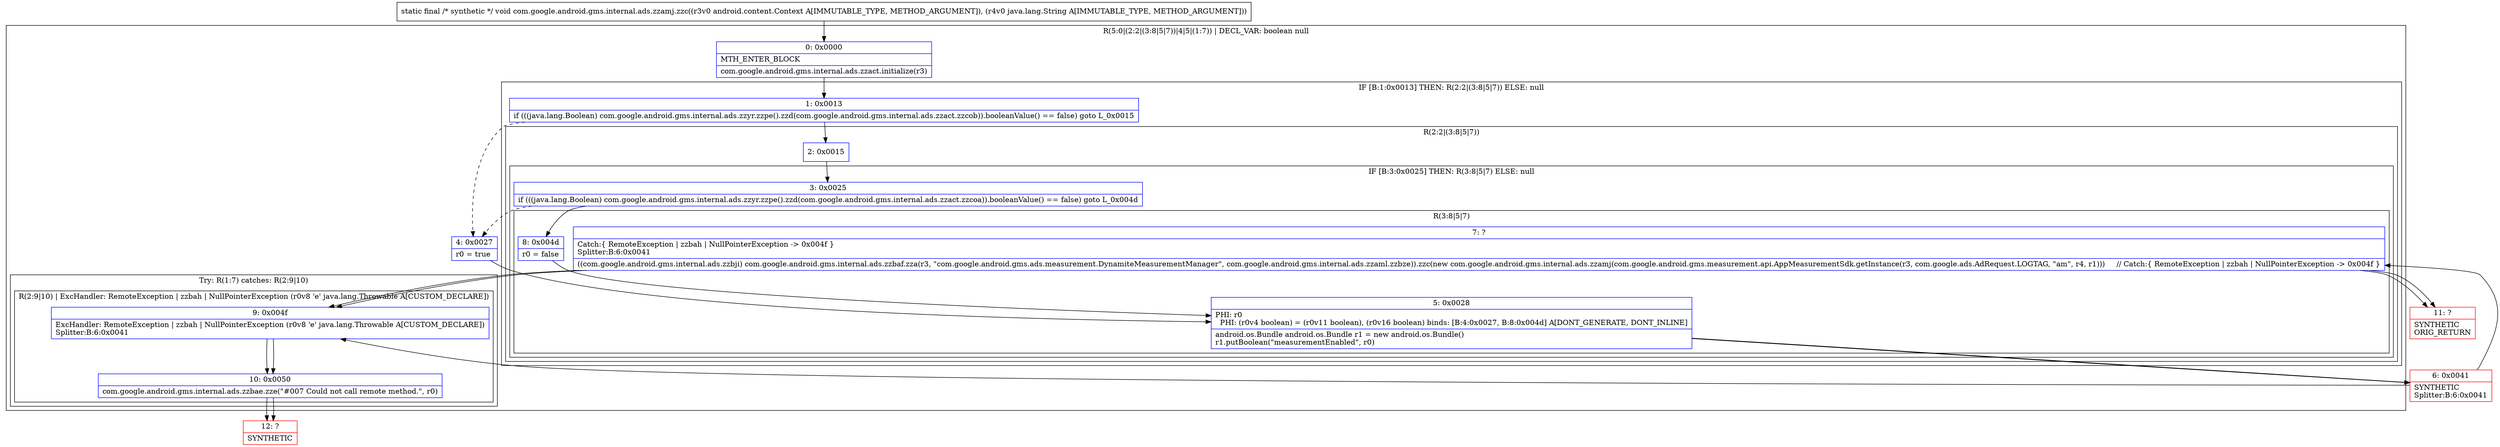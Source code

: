 digraph "CFG forcom.google.android.gms.internal.ads.zzamj.zzc(Landroid\/content\/Context;Ljava\/lang\/String;)V" {
subgraph cluster_Region_1135924119 {
label = "R(5:0|(2:2|(3:8|5|7))|4|5|(1:7)) | DECL_VAR: boolean null\l";
node [shape=record,color=blue];
Node_0 [shape=record,label="{0\:\ 0x0000|MTH_ENTER_BLOCK\l|com.google.android.gms.internal.ads.zzact.initialize(r3)\l}"];
subgraph cluster_IfRegion_95287833 {
label = "IF [B:1:0x0013] THEN: R(2:2|(3:8|5|7)) ELSE: null";
node [shape=record,color=blue];
Node_1 [shape=record,label="{1\:\ 0x0013|if (((java.lang.Boolean) com.google.android.gms.internal.ads.zzyr.zzpe().zzd(com.google.android.gms.internal.ads.zzact.zzcob)).booleanValue() == false) goto L_0x0015\l}"];
subgraph cluster_Region_242928649 {
label = "R(2:2|(3:8|5|7))";
node [shape=record,color=blue];
Node_2 [shape=record,label="{2\:\ 0x0015}"];
subgraph cluster_IfRegion_531006491 {
label = "IF [B:3:0x0025] THEN: R(3:8|5|7) ELSE: null";
node [shape=record,color=blue];
Node_3 [shape=record,label="{3\:\ 0x0025|if (((java.lang.Boolean) com.google.android.gms.internal.ads.zzyr.zzpe().zzd(com.google.android.gms.internal.ads.zzact.zzcoa)).booleanValue() == false) goto L_0x004d\l}"];
subgraph cluster_Region_530259766 {
label = "R(3:8|5|7)";
node [shape=record,color=blue];
Node_8 [shape=record,label="{8\:\ 0x004d|r0 = false\l}"];
Node_5 [shape=record,label="{5\:\ 0x0028|PHI: r0 \l  PHI: (r0v4 boolean) = (r0v11 boolean), (r0v16 boolean) binds: [B:4:0x0027, B:8:0x004d] A[DONT_GENERATE, DONT_INLINE]\l|android.os.Bundle android.os.Bundle r1 = new android.os.Bundle()\lr1.putBoolean(\"measurementEnabled\", r0)\l}"];
Node_7 [shape=record,label="{7\:\ ?|Catch:\{ RemoteException \| zzbah \| NullPointerException \-\> 0x004f \}\lSplitter:B:6:0x0041\l|((com.google.android.gms.internal.ads.zzbji) com.google.android.gms.internal.ads.zzbaf.zza(r3, \"com.google.android.gms.ads.measurement.DynamiteMeasurementManager\", com.google.android.gms.internal.ads.zzaml.zzbze)).zzc(new com.google.android.gms.internal.ads.zzamj(com.google.android.gms.measurement.api.AppMeasurementSdk.getInstance(r3, com.google.ads.AdRequest.LOGTAG, \"am\", r4, r1)))     \/\/ Catch:\{ RemoteException \| zzbah \| NullPointerException \-\> 0x004f \}\l}"];
}
}
}
}
Node_4 [shape=record,label="{4\:\ 0x0027|r0 = true\l}"];
Node_5 [shape=record,label="{5\:\ 0x0028|PHI: r0 \l  PHI: (r0v4 boolean) = (r0v11 boolean), (r0v16 boolean) binds: [B:4:0x0027, B:8:0x004d] A[DONT_GENERATE, DONT_INLINE]\l|android.os.Bundle android.os.Bundle r1 = new android.os.Bundle()\lr1.putBoolean(\"measurementEnabled\", r0)\l}"];
subgraph cluster_TryCatchRegion_1660080760 {
label = "Try: R(1:7) catches: R(2:9|10)";
node [shape=record,color=blue];
subgraph cluster_Region_589024104 {
label = "R(1:7)";
node [shape=record,color=blue];
Node_7 [shape=record,label="{7\:\ ?|Catch:\{ RemoteException \| zzbah \| NullPointerException \-\> 0x004f \}\lSplitter:B:6:0x0041\l|((com.google.android.gms.internal.ads.zzbji) com.google.android.gms.internal.ads.zzbaf.zza(r3, \"com.google.android.gms.ads.measurement.DynamiteMeasurementManager\", com.google.android.gms.internal.ads.zzaml.zzbze)).zzc(new com.google.android.gms.internal.ads.zzamj(com.google.android.gms.measurement.api.AppMeasurementSdk.getInstance(r3, com.google.ads.AdRequest.LOGTAG, \"am\", r4, r1)))     \/\/ Catch:\{ RemoteException \| zzbah \| NullPointerException \-\> 0x004f \}\l}"];
}
subgraph cluster_Region_140869901 {
label = "R(2:9|10) | ExcHandler: RemoteException \| zzbah \| NullPointerException (r0v8 'e' java.lang.Throwable A[CUSTOM_DECLARE])\l";
node [shape=record,color=blue];
Node_9 [shape=record,label="{9\:\ 0x004f|ExcHandler: RemoteException \| zzbah \| NullPointerException (r0v8 'e' java.lang.Throwable A[CUSTOM_DECLARE])\lSplitter:B:6:0x0041\l}"];
Node_10 [shape=record,label="{10\:\ 0x0050|com.google.android.gms.internal.ads.zzbae.zze(\"#007 Could not call remote method.\", r0)\l}"];
}
}
}
subgraph cluster_Region_140869901 {
label = "R(2:9|10) | ExcHandler: RemoteException \| zzbah \| NullPointerException (r0v8 'e' java.lang.Throwable A[CUSTOM_DECLARE])\l";
node [shape=record,color=blue];
Node_9 [shape=record,label="{9\:\ 0x004f|ExcHandler: RemoteException \| zzbah \| NullPointerException (r0v8 'e' java.lang.Throwable A[CUSTOM_DECLARE])\lSplitter:B:6:0x0041\l}"];
Node_10 [shape=record,label="{10\:\ 0x0050|com.google.android.gms.internal.ads.zzbae.zze(\"#007 Could not call remote method.\", r0)\l}"];
}
Node_6 [shape=record,color=red,label="{6\:\ 0x0041|SYNTHETIC\lSplitter:B:6:0x0041\l}"];
Node_11 [shape=record,color=red,label="{11\:\ ?|SYNTHETIC\lORIG_RETURN\l}"];
Node_12 [shape=record,color=red,label="{12\:\ ?|SYNTHETIC\l}"];
MethodNode[shape=record,label="{static final \/* synthetic *\/ void com.google.android.gms.internal.ads.zzamj.zzc((r3v0 android.content.Context A[IMMUTABLE_TYPE, METHOD_ARGUMENT]), (r4v0 java.lang.String A[IMMUTABLE_TYPE, METHOD_ARGUMENT])) }"];
MethodNode -> Node_0;
Node_0 -> Node_1;
Node_1 -> Node_2;
Node_1 -> Node_4[style=dashed];
Node_2 -> Node_3;
Node_3 -> Node_4[style=dashed];
Node_3 -> Node_8;
Node_8 -> Node_5;
Node_5 -> Node_6;
Node_7 -> Node_9;
Node_7 -> Node_11;
Node_4 -> Node_5;
Node_5 -> Node_6;
Node_7 -> Node_9;
Node_7 -> Node_11;
Node_9 -> Node_10;
Node_10 -> Node_12;
Node_9 -> Node_10;
Node_10 -> Node_12;
Node_6 -> Node_7;
Node_6 -> Node_9;
}

